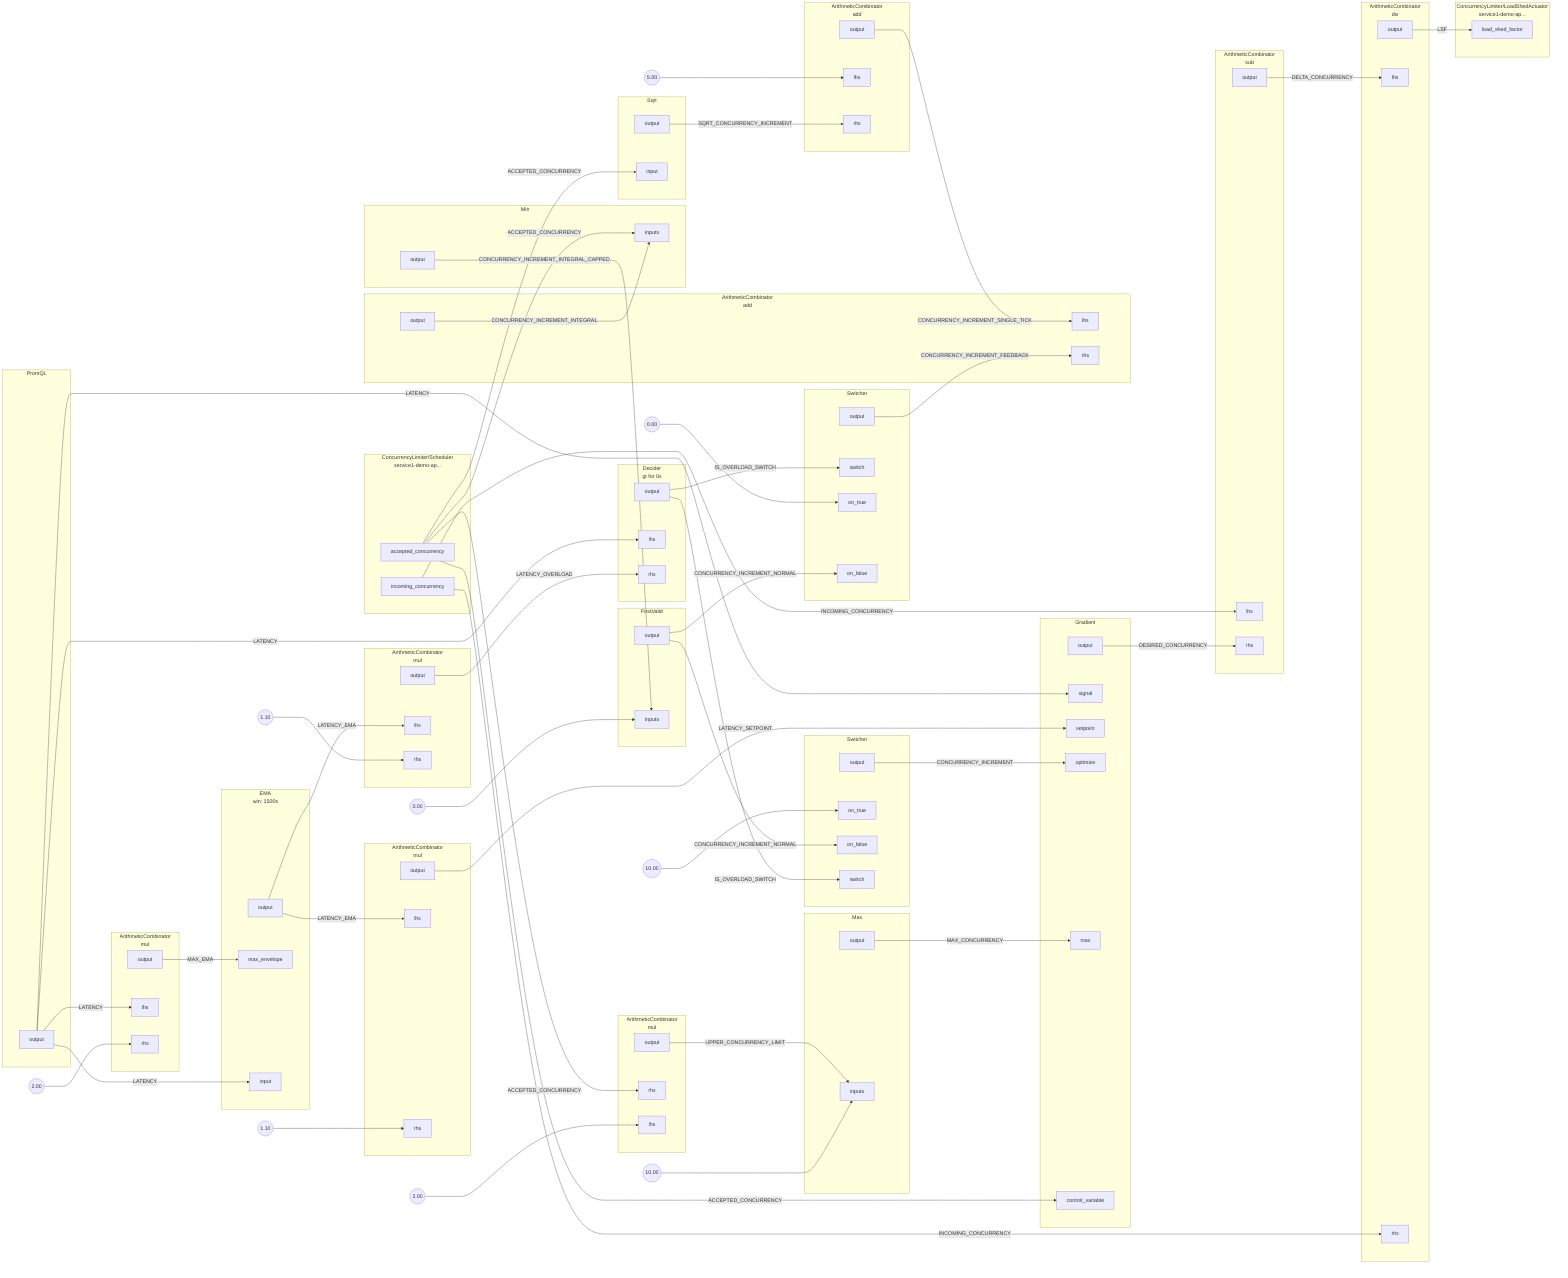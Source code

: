 flowchart LR
subgraph 0[<center>ArithmeticCombinator<br/>mul</center>]
subgraph 0_inports[ ]
style 0_inports fill:none,stroke:none
0lhs[lhs]
0rhs[rhs]
end
subgraph 0_outports[ ]
style 0_outports fill:none,stroke:none
0output[output]
end
end
FakeConstant0((2.00))
FakeConstant0 --> 0rhs
subgraph 1[<center>ArithmeticCombinator<br/>mul</center>]
subgraph 1_inports[ ]
style 1_inports fill:none,stroke:none
1lhs[lhs]
1rhs[rhs]
end
subgraph 1_outports[ ]
style 1_outports fill:none,stroke:none
1output[output]
end
end
FakeConstant1((1.10))
FakeConstant1 --> 1rhs
subgraph 2[<center>ArithmeticCombinator<br/>sub</center>]
subgraph 2_inports[ ]
style 2_inports fill:none,stroke:none
2lhs[lhs]
2rhs[rhs]
end
subgraph 2_outports[ ]
style 2_outports fill:none,stroke:none
2output[output]
end
end
subgraph 3[<center>ArithmeticCombinator<br/>div</center>]
subgraph 3_inports[ ]
style 3_inports fill:none,stroke:none
3lhs[lhs]
3rhs[rhs]
end
subgraph 3_outports[ ]
style 3_outports fill:none,stroke:none
3output[output]
end
end
subgraph 4[<center>ArithmeticCombinator<br/>mul</center>]
subgraph 4_inports[ ]
style 4_inports fill:none,stroke:none
4rhs[rhs]
4lhs[lhs]
end
subgraph 4_outports[ ]
style 4_outports fill:none,stroke:none
4output[output]
end
end
FakeConstant2((2.00))
FakeConstant2 --> 4lhs
subgraph 5[<center>ArithmeticCombinator<br/>mul</center>]
subgraph 5_inports[ ]
style 5_inports fill:none,stroke:none
5lhs[lhs]
5rhs[rhs]
end
subgraph 5_outports[ ]
style 5_outports fill:none,stroke:none
5output[output]
end
end
FakeConstant3((1.10))
FakeConstant3 --> 5rhs
subgraph 6[<center>ArithmeticCombinator<br/>add</center>]
subgraph 6_inports[ ]
style 6_inports fill:none,stroke:none
6lhs[lhs]
6rhs[rhs]
end
subgraph 6_outports[ ]
style 6_outports fill:none,stroke:none
6output[output]
end
end
FakeConstant4((5.00))
FakeConstant4 --> 6lhs
subgraph 7[<center>ArithmeticCombinator<br/>add</center>]
subgraph 7_inports[ ]
style 7_inports fill:none,stroke:none
7lhs[lhs]
7rhs[rhs]
end
subgraph 7_outports[ ]
style 7_outports fill:none,stroke:none
7output[output]
end
end
subgraph 8[Min]
subgraph 8_inports[ ]
style 8_inports fill:none,stroke:none
8inputs[inputs]
8inputs[inputs]
end
subgraph 8_outports[ ]
style 8_outports fill:none,stroke:none
8output[output]
end
end
subgraph 9[FirstValid]
subgraph 9_inports[ ]
style 9_inports fill:none,stroke:none
9inputs[inputs]
9inputs[inputs]
end
subgraph 9_outports[ ]
style 9_outports fill:none,stroke:none
9output[output]
end
end
FakeConstant5((0.00))
FakeConstant5 --> 9inputs
subgraph 10[Max]
subgraph 10_inports[ ]
style 10_inports fill:none,stroke:none
10inputs[inputs]
10inputs[inputs]
end
subgraph 10_outports[ ]
style 10_outports fill:none,stroke:none
10output[output]
end
end
FakeConstant6((10.00))
FakeConstant6 --> 10inputs
subgraph 11[Sqrt]
subgraph 11_inports[ ]
style 11_inports fill:none,stroke:none
11input[input]
end
subgraph 11_outports[ ]
style 11_outports fill:none,stroke:none
11output[output]
end
end
subgraph 12[PromQL]
subgraph 12_outports[ ]
style 12_outports fill:none,stroke:none
12output[output]
end
end
subgraph 13[<center>EMA<br/>win: 1500s</center>]
subgraph 13_inports[ ]
style 13_inports fill:none,stroke:none
13max_envelope[max_envelope]
13input[input]
end
subgraph 13_outports[ ]
style 13_outports fill:none,stroke:none
13output[output]
end
end
subgraph 14[Gradient]
subgraph 14_inports[ ]
style 14_inports fill:none,stroke:none
14signal[signal]
14setpoint[setpoint]
14optimize[optimize]
14max[max]
14control_variable[control_variable]
end
subgraph 14_outports[ ]
style 14_outports fill:none,stroke:none
14output[output]
end
end
subgraph 15.Scheduler[<center>ConcurrencyLimiter/Scheduler<br/>service1-demo-ap...</center>]
subgraph 15.Scheduler_outports[ ]
style 15.Scheduler_outports fill:none,stroke:none
15.Schedulerincoming_concurrency[incoming_concurrency]
15.Scheduleraccepted_concurrency[accepted_concurrency]
end
end
subgraph 15.LoadShedActuator[<center>ConcurrencyLimiter/LoadShedActuator<br/>service1-demo-ap...</center>]
subgraph 15.LoadShedActuator_inports[ ]
style 15.LoadShedActuator_inports fill:none,stroke:none
15.LoadShedActuatorload_shed_factor[load_shed_factor]
end
end
subgraph 18[Switcher]
subgraph 18_inports[ ]
style 18_inports fill:none,stroke:none
18switch[switch]
18on_true[on_true]
18on_false[on_false]
end
subgraph 18_outports[ ]
style 18_outports fill:none,stroke:none
18output[output]
end
end
FakeConstant7((0.00))
FakeConstant7 --> 18on_true
subgraph 17[Switcher]
subgraph 17_inports[ ]
style 17_inports fill:none,stroke:none
17on_true[on_true]
17on_false[on_false]
17switch[switch]
end
subgraph 17_outports[ ]
style 17_outports fill:none,stroke:none
17output[output]
end
end
FakeConstant8((10.00))
FakeConstant8 --> 17on_true
subgraph 16[<center>Decider<br/>gt for 0s</center>]
subgraph 16_inports[ ]
style 16_inports fill:none,stroke:none
16lhs[lhs]
16rhs[rhs]
end
subgraph 16_outports[ ]
style 16_outports fill:none,stroke:none
16output[output]
end
end
10output --> |MAX_CONCURRENCY| 14max
14output --> |DESIRED_CONCURRENCY| 2rhs
15.Scheduleraccepted_concurrency --> |ACCEPTED_CONCURRENCY| 4rhs
15.Scheduleraccepted_concurrency --> |ACCEPTED_CONCURRENCY| 8inputs
15.Scheduleraccepted_concurrency --> |ACCEPTED_CONCURRENCY| 11input
15.Scheduleraccepted_concurrency --> |ACCEPTED_CONCURRENCY| 14control_variable
18output --> |CONCURRENCY_INCREMENT_FEEDBACK| 7rhs
3output --> |LSF| 15.LoadShedActuatorload_shed_factor
5output --> |LATENCY_OVERLOAD| 16rhs
8output --> |CONCURRENCY_INCREMENT_INTEGRAL_CAPPED| 9inputs
9output --> |CONCURRENCY_INCREMENT_NORMAL| 17on_false
9output --> |CONCURRENCY_INCREMENT_NORMAL| 18on_false
17output --> |CONCURRENCY_INCREMENT| 14optimize
4output --> |UPPER_CONCURRENCY_LIMIT| 10inputs
6output --> |CONCURRENCY_INCREMENT_SINGLE_TICK| 7lhs
11output --> |SQRT_CONCURRENCY_INCREMENT| 6rhs
12output --> |LATENCY| 0lhs
12output --> |LATENCY| 13input
12output --> |LATENCY| 14signal
12output --> |LATENCY| 16lhs
16output --> |IS_OVERLOAD_SWITCH| 17switch
16output --> |IS_OVERLOAD_SWITCH| 18switch
0output --> |MAX_EMA| 13max_envelope
1output --> |LATENCY_SETPOINT| 14setpoint
2output --> |DELTA_CONCURRENCY| 3lhs
7output --> |CONCURRENCY_INCREMENT_INTEGRAL| 8inputs
13output --> |LATENCY_EMA| 1lhs
13output --> |LATENCY_EMA| 5lhs
15.Schedulerincoming_concurrency --> |INCOMING_CONCURRENCY| 2lhs
15.Schedulerincoming_concurrency --> |INCOMING_CONCURRENCY| 3rhs